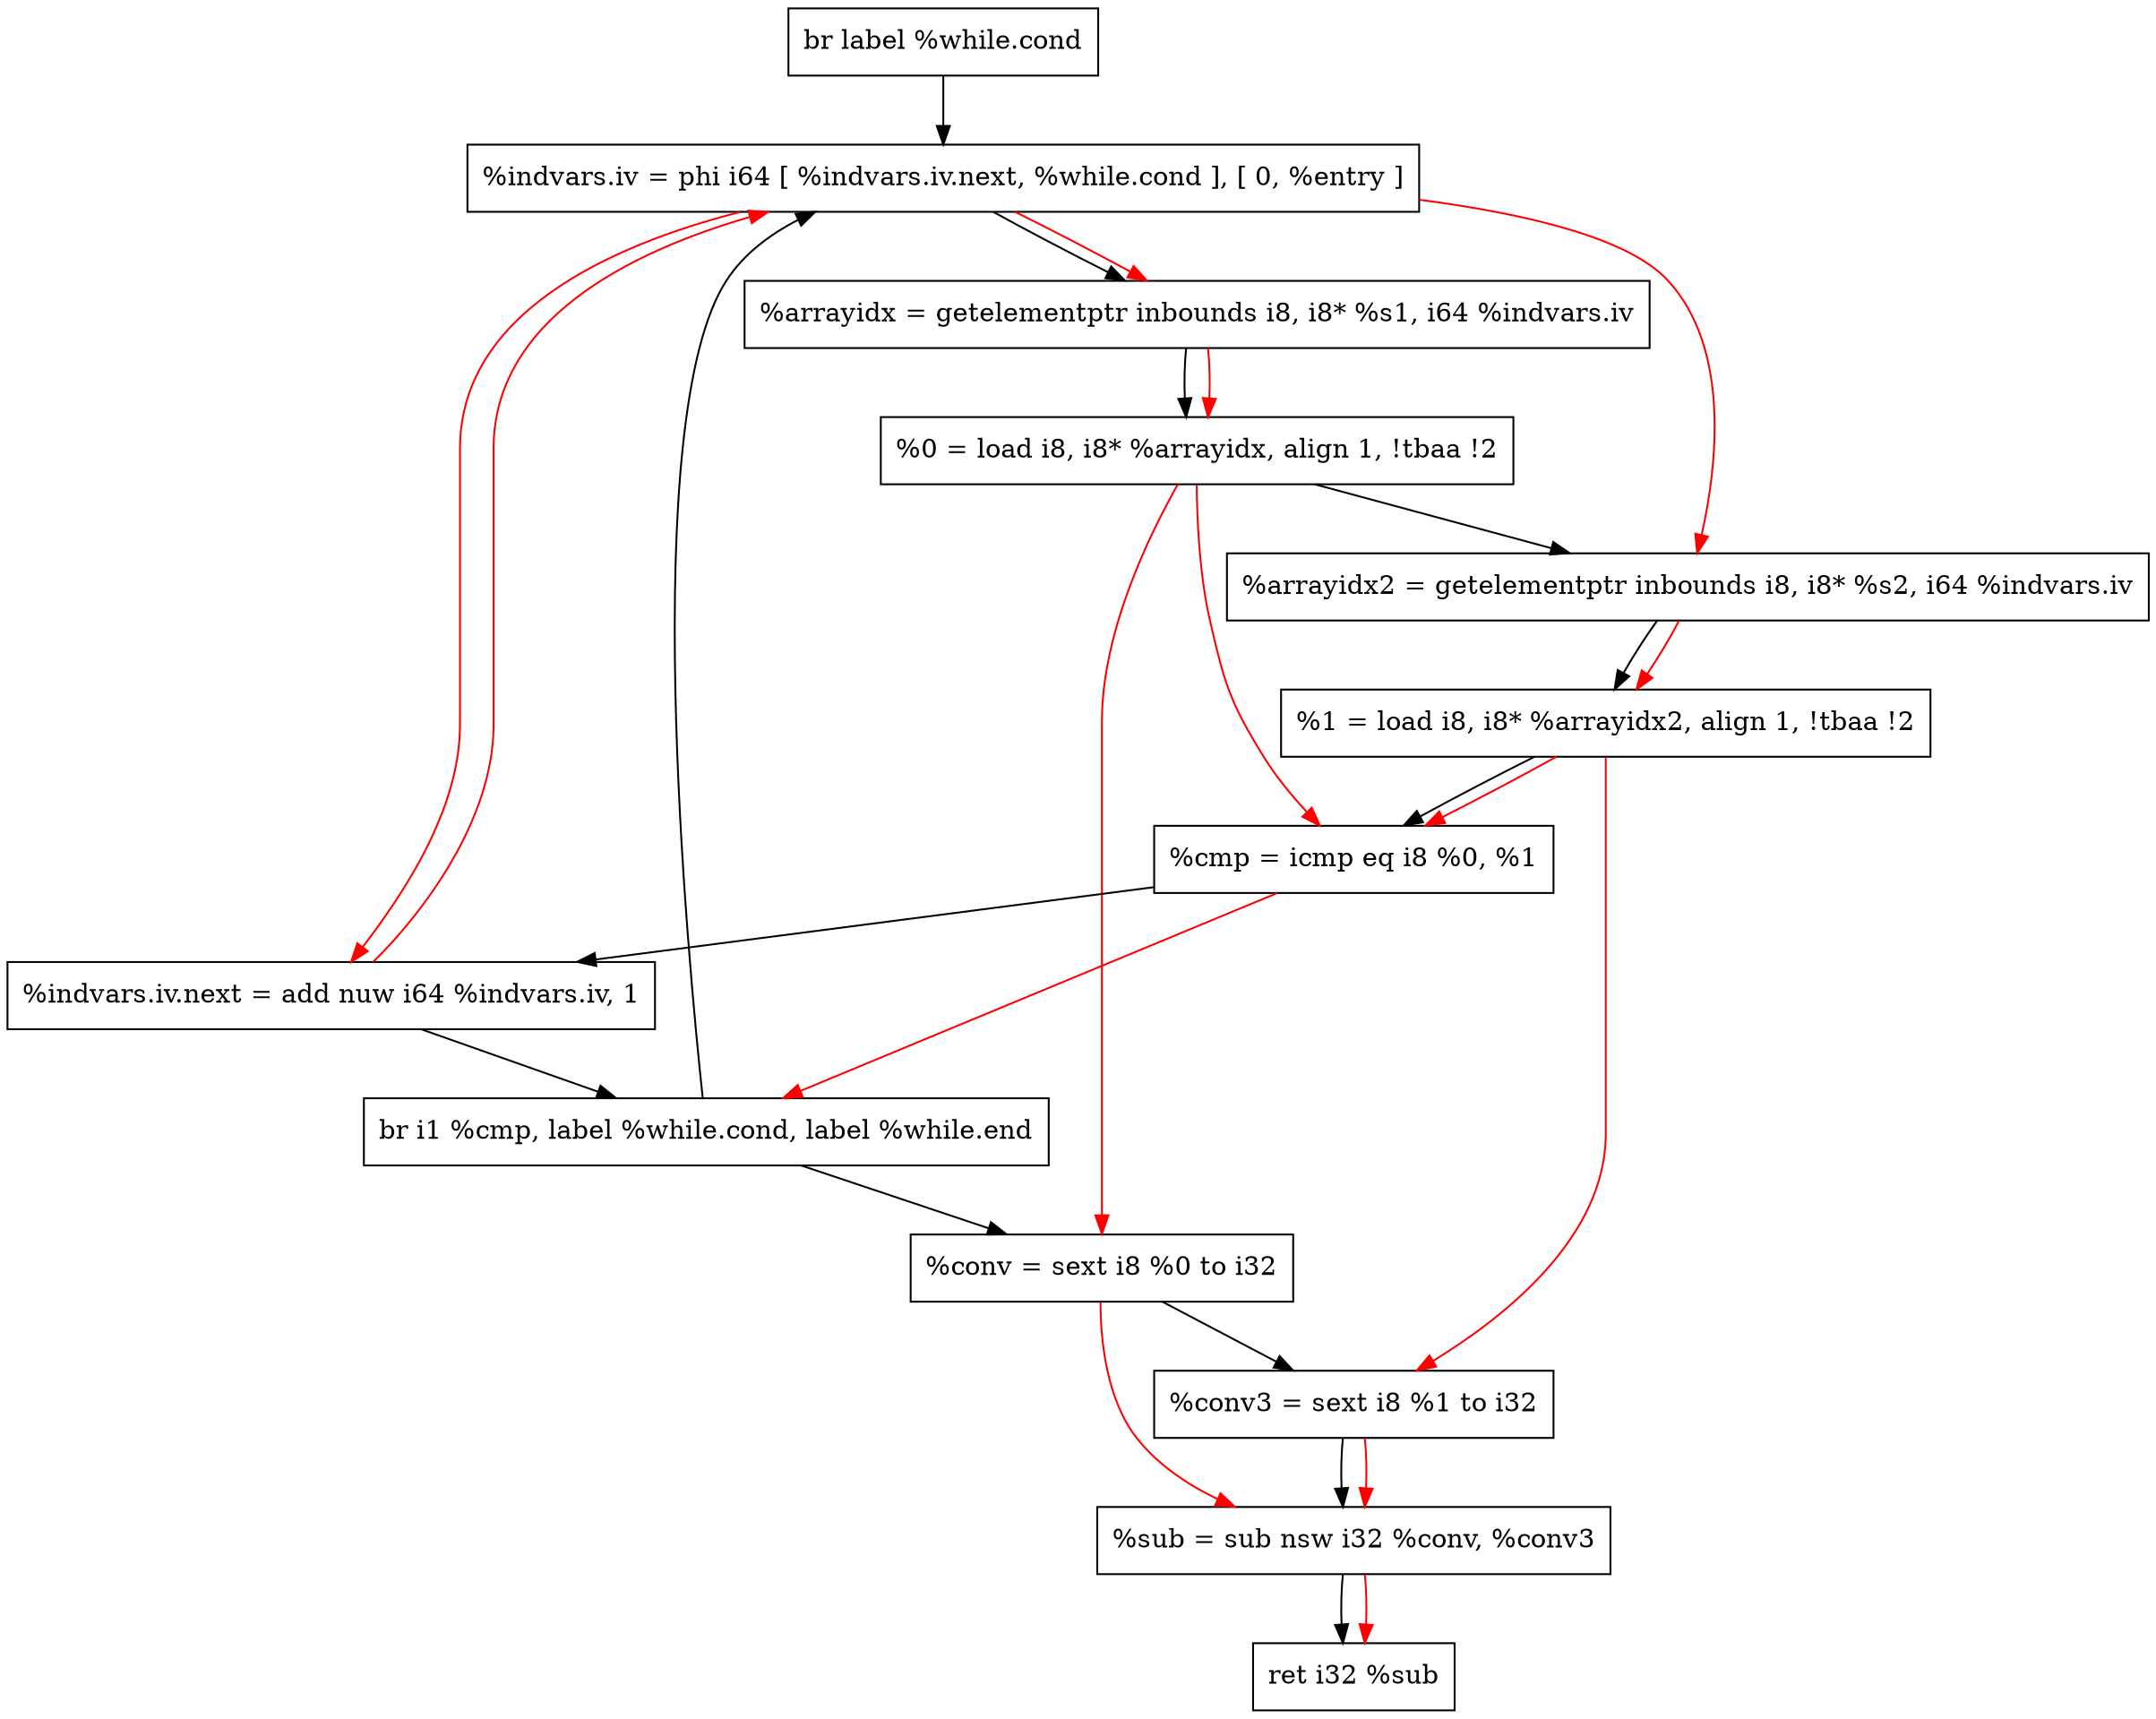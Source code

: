 digraph "CDFG for'func' function" {
	Node0x55874efd8538[shape=record, label="  br label %while.cond"];
	Node0x55874efd8c28[shape=record, label="  %indvars.iv = phi i64 [ %indvars.iv.next, %while.cond ], [ 0, %entry ]"];
	Node0x55874efd8d20[shape=record, label="  %arrayidx = getelementptr inbounds i8, i8* %s1, i64 %indvars.iv"];
	Node0x55874efd8db8[shape=record, label="  %0 = load i8, i8* %arrayidx, align 1, !tbaa !2"];
	Node0x55874efd9ce0[shape=record, label="  %arrayidx2 = getelementptr inbounds i8, i8* %s2, i64 %indvars.iv"];
	Node0x55874efd9d78[shape=record, label="  %1 = load i8, i8* %arrayidx2, align 1, !tbaa !2"];
	Node0x55874efda420[shape=record, label="  %cmp = icmp eq i8 %0, %1"];
	Node0x55874efda4c0[shape=record, label="  %indvars.iv.next = add nuw i64 %indvars.iv, 1"];
	Node0x55874ef62db8[shape=record, label="  br i1 %cmp, label %while.cond, label %while.end"];
	Node0x55874efd8458[shape=record, label="  %conv = sext i8 %0 to i32"];
	Node0x55874efda588[shape=record, label="  %conv3 = sext i8 %1 to i32"];
	Node0x55874efda620[shape=record, label="  %sub = sub nsw i32 %conv, %conv3"];
	Node0x55874efda838[shape=record, label="  ret i32 %sub"];
	Node0x55874efd8538 -> Node0x55874efd8c28
	Node0x55874efd8c28 -> Node0x55874efd8d20
	Node0x55874efd8d20 -> Node0x55874efd8db8
	Node0x55874efd8db8 -> Node0x55874efd9ce0
	Node0x55874efd9ce0 -> Node0x55874efd9d78
	Node0x55874efd9d78 -> Node0x55874efda420
	Node0x55874efda420 -> Node0x55874efda4c0
	Node0x55874efda4c0 -> Node0x55874ef62db8
	Node0x55874ef62db8 -> Node0x55874efd8c28
	Node0x55874ef62db8 -> Node0x55874efd8458
	Node0x55874efd8458 -> Node0x55874efda588
	Node0x55874efda588 -> Node0x55874efda620
	Node0x55874efda620 -> Node0x55874efda838
edge [color=red]
	Node0x55874efda4c0 -> Node0x55874efd8c28
	Node0x55874efd8c28 -> Node0x55874efd8d20
	Node0x55874efd8d20 -> Node0x55874efd8db8
	Node0x55874efd8c28 -> Node0x55874efd9ce0
	Node0x55874efd9ce0 -> Node0x55874efd9d78
	Node0x55874efd8db8 -> Node0x55874efda420
	Node0x55874efd9d78 -> Node0x55874efda420
	Node0x55874efd8c28 -> Node0x55874efda4c0
	Node0x55874efda420 -> Node0x55874ef62db8
	Node0x55874efd8db8 -> Node0x55874efd8458
	Node0x55874efd9d78 -> Node0x55874efda588
	Node0x55874efd8458 -> Node0x55874efda620
	Node0x55874efda588 -> Node0x55874efda620
	Node0x55874efda620 -> Node0x55874efda838
}
